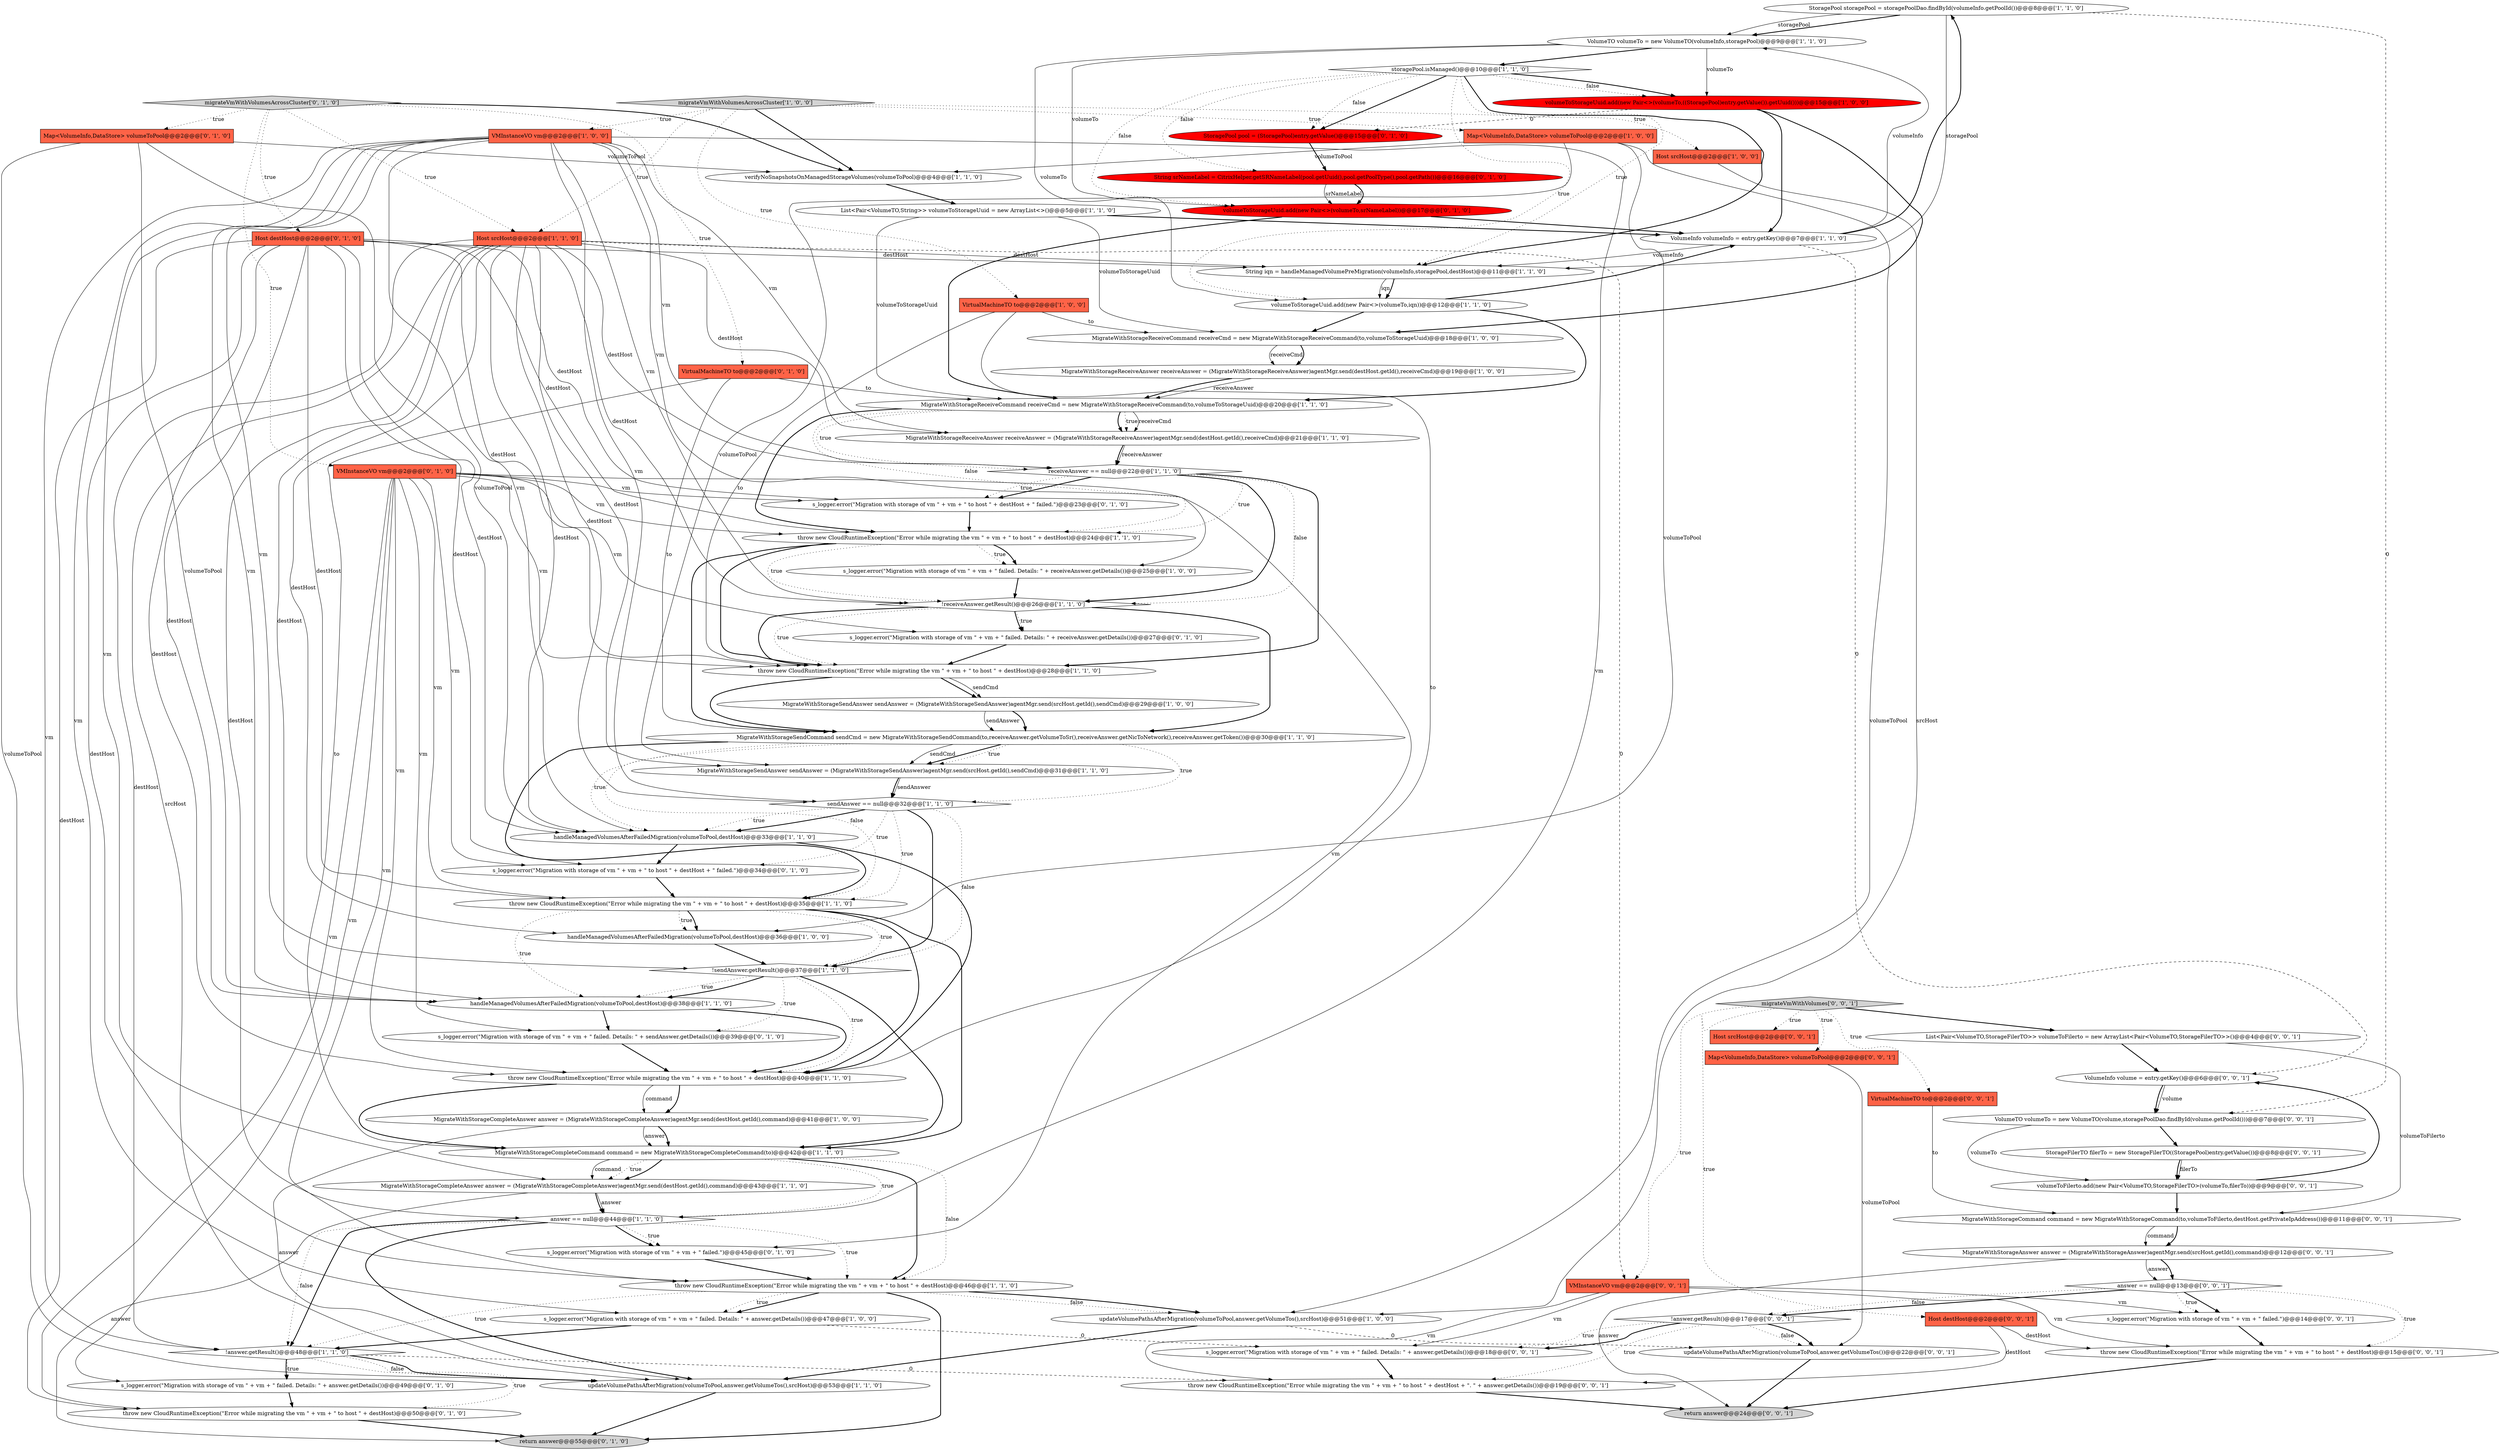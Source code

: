 digraph {
3 [style = filled, label = "VMInstanceVO vm@@@2@@@['1', '0', '0']", fillcolor = tomato, shape = box image = "AAA0AAABBB1BBB"];
55 [style = filled, label = "s_logger.error(\"Migration with storage of vm \" + vm + \" failed.\")@@@45@@@['0', '1', '0']", fillcolor = white, shape = ellipse image = "AAA0AAABBB2BBB"];
22 [style = filled, label = "updateVolumePathsAfterMigration(volumeToPool,answer.getVolumeTos(),srcHost)@@@51@@@['1', '0', '0']", fillcolor = white, shape = ellipse image = "AAA0AAABBB1BBB"];
35 [style = filled, label = "MigrateWithStorageSendAnswer sendAnswer = (MigrateWithStorageSendAnswer)agentMgr.send(srcHost.getId(),sendCmd)@@@31@@@['1', '1', '0']", fillcolor = white, shape = ellipse image = "AAA0AAABBB1BBB"];
37 [style = filled, label = "receiveAnswer == null@@@22@@@['1', '1', '0']", fillcolor = white, shape = diamond image = "AAA0AAABBB1BBB"];
18 [style = filled, label = "MigrateWithStorageCompleteCommand command = new MigrateWithStorageCompleteCommand(to)@@@42@@@['1', '1', '0']", fillcolor = white, shape = ellipse image = "AAA0AAABBB1BBB"];
25 [style = filled, label = "MigrateWithStorageSendAnswer sendAnswer = (MigrateWithStorageSendAnswer)agentMgr.send(srcHost.getId(),sendCmd)@@@29@@@['1', '0', '0']", fillcolor = white, shape = ellipse image = "AAA0AAABBB1BBB"];
45 [style = filled, label = "String srNameLabel = CitrixHelper.getSRNameLabel(pool.getUuid(),pool.getPoolType(),pool.getPath())@@@16@@@['0', '1', '0']", fillcolor = red, shape = ellipse image = "AAA1AAABBB2BBB"];
15 [style = filled, label = "throw new CloudRuntimeException(\"Error while migrating the vm \" + vm + \" to host \" + destHost)@@@24@@@['1', '1', '0']", fillcolor = white, shape = ellipse image = "AAA0AAABBB1BBB"];
29 [style = filled, label = "VolumeTO volumeTo = new VolumeTO(volumeInfo,storagePool)@@@9@@@['1', '1', '0']", fillcolor = white, shape = ellipse image = "AAA0AAABBB1BBB"];
58 [style = filled, label = "s_logger.error(\"Migration with storage of vm \" + vm + \" to host \" + destHost + \" failed.\")@@@34@@@['0', '1', '0']", fillcolor = white, shape = ellipse image = "AAA0AAABBB2BBB"];
68 [style = filled, label = "s_logger.error(\"Migration with storage of vm \" + vm + \" failed. Details: \" + answer.getDetails())@@@18@@@['0', '0', '1']", fillcolor = white, shape = ellipse image = "AAA0AAABBB3BBB"];
69 [style = filled, label = "updateVolumePathsAfterMigration(volumeToPool,answer.getVolumeTos())@@@22@@@['0', '0', '1']", fillcolor = white, shape = ellipse image = "AAA0AAABBB3BBB"];
44 [style = filled, label = "s_logger.error(\"Migration with storage of vm \" + vm + \" failed. Details: \" + receiveAnswer.getDetails())@@@27@@@['0', '1', '0']", fillcolor = white, shape = ellipse image = "AAA0AAABBB2BBB"];
23 [style = filled, label = "answer == null@@@44@@@['1', '1', '0']", fillcolor = white, shape = diamond image = "AAA0AAABBB1BBB"];
5 [style = filled, label = "handleManagedVolumesAfterFailedMigration(volumeToPool,destHost)@@@36@@@['1', '0', '0']", fillcolor = white, shape = ellipse image = "AAA0AAABBB1BBB"];
16 [style = filled, label = "MigrateWithStorageReceiveCommand receiveCmd = new MigrateWithStorageReceiveCommand(to,volumeToStorageUuid)@@@20@@@['1', '1', '0']", fillcolor = white, shape = ellipse image = "AAA0AAABBB1BBB"];
2 [style = filled, label = "VolumeInfo volumeInfo = entry.getKey()@@@7@@@['1', '1', '0']", fillcolor = white, shape = ellipse image = "AAA0AAABBB1BBB"];
43 [style = filled, label = "throw new CloudRuntimeException(\"Error while migrating the vm \" + vm + \" to host \" + destHost)@@@50@@@['0', '1', '0']", fillcolor = white, shape = ellipse image = "AAA0AAABBB2BBB"];
47 [style = filled, label = "s_logger.error(\"Migration with storage of vm \" + vm + \" to host \" + destHost + \" failed.\")@@@23@@@['0', '1', '0']", fillcolor = white, shape = ellipse image = "AAA0AAABBB2BBB"];
66 [style = filled, label = "!answer.getResult()@@@17@@@['0', '0', '1']", fillcolor = white, shape = diamond image = "AAA0AAABBB3BBB"];
75 [style = filled, label = "volumeToFilerto.add(new Pair<VolumeTO,StorageFilerTO>(volumeTo,filerTo))@@@9@@@['0', '0', '1']", fillcolor = white, shape = ellipse image = "AAA0AAABBB3BBB"];
4 [style = filled, label = "throw new CloudRuntimeException(\"Error while migrating the vm \" + vm + \" to host \" + destHost)@@@28@@@['1', '1', '0']", fillcolor = white, shape = ellipse image = "AAA0AAABBB1BBB"];
10 [style = filled, label = "MigrateWithStorageSendCommand sendCmd = new MigrateWithStorageSendCommand(to,receiveAnswer.getVolumeToSr(),receiveAnswer.getNicToNetwork(),receiveAnswer.getToken())@@@30@@@['1', '1', '0']", fillcolor = white, shape = ellipse image = "AAA0AAABBB1BBB"];
11 [style = filled, label = "!sendAnswer.getResult()@@@37@@@['1', '1', '0']", fillcolor = white, shape = diamond image = "AAA0AAABBB1BBB"];
71 [style = filled, label = "StorageFilerTO filerTo = new StorageFilerTO((StoragePool)entry.getValue())@@@8@@@['0', '0', '1']", fillcolor = white, shape = ellipse image = "AAA0AAABBB3BBB"];
0 [style = filled, label = "handleManagedVolumesAfterFailedMigration(volumeToPool,destHost)@@@33@@@['1', '1', '0']", fillcolor = white, shape = ellipse image = "AAA0AAABBB1BBB"];
59 [style = filled, label = "Map<VolumeInfo,DataStore> volumeToPool@@@2@@@['0', '0', '1']", fillcolor = tomato, shape = box image = "AAA0AAABBB3BBB"];
67 [style = filled, label = "VolumeTO volumeTo = new VolumeTO(volume,storagePoolDao.findById(volume.getPoolId()))@@@7@@@['0', '0', '1']", fillcolor = white, shape = ellipse image = "AAA0AAABBB3BBB"];
40 [style = filled, label = "handleManagedVolumesAfterFailedMigration(volumeToPool,destHost)@@@38@@@['1', '1', '0']", fillcolor = white, shape = ellipse image = "AAA0AAABBB1BBB"];
41 [style = filled, label = "throw new CloudRuntimeException(\"Error while migrating the vm \" + vm + \" to host \" + destHost)@@@40@@@['1', '1', '0']", fillcolor = white, shape = ellipse image = "AAA0AAABBB1BBB"];
63 [style = filled, label = "List<Pair<VolumeTO,StorageFilerTO>> volumeToFilerto = new ArrayList<Pair<VolumeTO,StorageFilerTO>>()@@@4@@@['0', '0', '1']", fillcolor = white, shape = ellipse image = "AAA0AAABBB3BBB"];
12 [style = filled, label = "StoragePool storagePool = storagePoolDao.findById(volumeInfo.getPoolId())@@@8@@@['1', '1', '0']", fillcolor = white, shape = ellipse image = "AAA0AAABBB1BBB"];
24 [style = filled, label = "Host srcHost@@@2@@@['1', '0', '0']", fillcolor = tomato, shape = box image = "AAA0AAABBB1BBB"];
6 [style = filled, label = "s_logger.error(\"Migration with storage of vm \" + vm + \" failed. Details: \" + answer.getDetails())@@@47@@@['1', '0', '0']", fillcolor = white, shape = ellipse image = "AAA0AAABBB1BBB"];
26 [style = filled, label = "migrateVmWithVolumesAcrossCluster['1', '0', '0']", fillcolor = lightgray, shape = diamond image = "AAA0AAABBB1BBB"];
28 [style = filled, label = "MigrateWithStorageCompleteAnswer answer = (MigrateWithStorageCompleteAnswer)agentMgr.send(destHost.getId(),command)@@@43@@@['1', '1', '0']", fillcolor = white, shape = ellipse image = "AAA0AAABBB1BBB"];
30 [style = filled, label = "updateVolumePathsAfterMigration(volumeToPool,answer.getVolumeTos(),srcHost)@@@53@@@['1', '1', '0']", fillcolor = white, shape = ellipse image = "AAA0AAABBB1BBB"];
39 [style = filled, label = "volumeToStorageUuid.add(new Pair<>(volumeTo,((StoragePool)entry.getValue()).getUuid()))@@@15@@@['1', '0', '0']", fillcolor = red, shape = ellipse image = "AAA1AAABBB1BBB"];
42 [style = filled, label = "!answer.getResult()@@@48@@@['1', '1', '0']", fillcolor = white, shape = diamond image = "AAA0AAABBB1BBB"];
49 [style = filled, label = "s_logger.error(\"Migration with storage of vm \" + vm + \" failed. Details: \" + answer.getDetails())@@@49@@@['0', '1', '0']", fillcolor = white, shape = ellipse image = "AAA0AAABBB2BBB"];
52 [style = filled, label = "volumeToStorageUuid.add(new Pair<>(volumeTo,srNameLabel))@@@17@@@['0', '1', '0']", fillcolor = red, shape = ellipse image = "AAA1AAABBB2BBB"];
61 [style = filled, label = "VolumeInfo volume = entry.getKey()@@@6@@@['0', '0', '1']", fillcolor = white, shape = ellipse image = "AAA0AAABBB3BBB"];
8 [style = filled, label = "s_logger.error(\"Migration with storage of vm \" + vm + \" failed. Details: \" + receiveAnswer.getDetails())@@@25@@@['1', '0', '0']", fillcolor = white, shape = ellipse image = "AAA0AAABBB1BBB"];
19 [style = filled, label = "String iqn = handleManagedVolumePreMigration(volumeInfo,storagePool,destHost)@@@11@@@['1', '1', '0']", fillcolor = white, shape = ellipse image = "AAA0AAABBB1BBB"];
70 [style = filled, label = "Host srcHost@@@2@@@['0', '0', '1']", fillcolor = tomato, shape = box image = "AAA0AAABBB3BBB"];
46 [style = filled, label = "s_logger.error(\"Migration with storage of vm \" + vm + \" failed. Details: \" + sendAnswer.getDetails())@@@39@@@['0', '1', '0']", fillcolor = white, shape = ellipse image = "AAA0AAABBB2BBB"];
33 [style = filled, label = "volumeToStorageUuid.add(new Pair<>(volumeTo,iqn))@@@12@@@['1', '1', '0']", fillcolor = white, shape = ellipse image = "AAA0AAABBB1BBB"];
62 [style = filled, label = "migrateVmWithVolumes['0', '0', '1']", fillcolor = lightgray, shape = diamond image = "AAA0AAABBB3BBB"];
48 [style = filled, label = "VMInstanceVO vm@@@2@@@['0', '1', '0']", fillcolor = tomato, shape = box image = "AAA0AAABBB2BBB"];
50 [style = filled, label = "StoragePool pool = (StoragePool)entry.getValue()@@@15@@@['0', '1', '0']", fillcolor = red, shape = ellipse image = "AAA1AAABBB2BBB"];
72 [style = filled, label = "VirtualMachineTO to@@@2@@@['0', '0', '1']", fillcolor = tomato, shape = box image = "AAA0AAABBB3BBB"];
14 [style = filled, label = "throw new CloudRuntimeException(\"Error while migrating the vm \" + vm + \" to host \" + destHost)@@@35@@@['1', '1', '0']", fillcolor = white, shape = ellipse image = "AAA0AAABBB1BBB"];
74 [style = filled, label = "VMInstanceVO vm@@@2@@@['0', '0', '1']", fillcolor = tomato, shape = box image = "AAA0AAABBB3BBB"];
7 [style = filled, label = "MigrateWithStorageReceiveCommand receiveCmd = new MigrateWithStorageReceiveCommand(to,volumeToStorageUuid)@@@18@@@['1', '0', '0']", fillcolor = white, shape = ellipse image = "AAA0AAABBB1BBB"];
65 [style = filled, label = "throw new CloudRuntimeException(\"Error while migrating the vm \" + vm + \" to host \" + destHost + \". \" + answer.getDetails())@@@19@@@['0', '0', '1']", fillcolor = white, shape = ellipse image = "AAA0AAABBB3BBB"];
78 [style = filled, label = "return answer@@@24@@@['0', '0', '1']", fillcolor = lightgray, shape = ellipse image = "AAA0AAABBB3BBB"];
27 [style = filled, label = "MigrateWithStorageReceiveAnswer receiveAnswer = (MigrateWithStorageReceiveAnswer)agentMgr.send(destHost.getId(),receiveCmd)@@@21@@@['1', '1', '0']", fillcolor = white, shape = ellipse image = "AAA0AAABBB1BBB"];
13 [style = filled, label = "MigrateWithStorageReceiveAnswer receiveAnswer = (MigrateWithStorageReceiveAnswer)agentMgr.send(destHost.getId(),receiveCmd)@@@19@@@['1', '0', '0']", fillcolor = white, shape = ellipse image = "AAA0AAABBB1BBB"];
20 [style = filled, label = "sendAnswer == null@@@32@@@['1', '1', '0']", fillcolor = white, shape = diamond image = "AAA0AAABBB1BBB"];
36 [style = filled, label = "MigrateWithStorageCompleteAnswer answer = (MigrateWithStorageCompleteAnswer)agentMgr.send(destHost.getId(),command)@@@41@@@['1', '0', '0']", fillcolor = white, shape = ellipse image = "AAA0AAABBB1BBB"];
54 [style = filled, label = "migrateVmWithVolumesAcrossCluster['0', '1', '0']", fillcolor = lightgray, shape = diamond image = "AAA0AAABBB2BBB"];
38 [style = filled, label = "storagePool.isManaged()@@@10@@@['1', '1', '0']", fillcolor = white, shape = diamond image = "AAA0AAABBB1BBB"];
57 [style = filled, label = "return answer@@@55@@@['0', '1', '0']", fillcolor = lightgray, shape = ellipse image = "AAA0AAABBB2BBB"];
79 [style = filled, label = "answer == null@@@13@@@['0', '0', '1']", fillcolor = white, shape = diamond image = "AAA0AAABBB3BBB"];
53 [style = filled, label = "VirtualMachineTO to@@@2@@@['0', '1', '0']", fillcolor = tomato, shape = box image = "AAA0AAABBB2BBB"];
34 [style = filled, label = "Host srcHost@@@2@@@['1', '1', '0']", fillcolor = tomato, shape = box image = "AAA0AAABBB1BBB"];
76 [style = filled, label = "MigrateWithStorageAnswer answer = (MigrateWithStorageAnswer)agentMgr.send(srcHost.getId(),command)@@@12@@@['0', '0', '1']", fillcolor = white, shape = ellipse image = "AAA0AAABBB3BBB"];
9 [style = filled, label = "throw new CloudRuntimeException(\"Error while migrating the vm \" + vm + \" to host \" + destHost)@@@46@@@['1', '1', '0']", fillcolor = white, shape = ellipse image = "AAA0AAABBB1BBB"];
64 [style = filled, label = "MigrateWithStorageCommand command = new MigrateWithStorageCommand(to,volumeToFilerto,destHost.getPrivateIpAddress())@@@11@@@['0', '0', '1']", fillcolor = white, shape = ellipse image = "AAA0AAABBB3BBB"];
60 [style = filled, label = "throw new CloudRuntimeException(\"Error while migrating the vm \" + vm + \" to host \" + destHost)@@@15@@@['0', '0', '1']", fillcolor = white, shape = ellipse image = "AAA0AAABBB3BBB"];
32 [style = filled, label = "Map<VolumeInfo,DataStore> volumeToPool@@@2@@@['1', '0', '0']", fillcolor = tomato, shape = box image = "AAA0AAABBB1BBB"];
77 [style = filled, label = "s_logger.error(\"Migration with storage of vm \" + vm + \" failed.\")@@@14@@@['0', '0', '1']", fillcolor = white, shape = ellipse image = "AAA0AAABBB3BBB"];
73 [style = filled, label = "Host destHost@@@2@@@['0', '0', '1']", fillcolor = tomato, shape = box image = "AAA0AAABBB3BBB"];
17 [style = filled, label = "verifyNoSnapshotsOnManagedStorageVolumes(volumeToPool)@@@4@@@['1', '1', '0']", fillcolor = white, shape = ellipse image = "AAA0AAABBB1BBB"];
51 [style = filled, label = "Map<VolumeInfo,DataStore> volumeToPool@@@2@@@['0', '1', '0']", fillcolor = tomato, shape = box image = "AAA0AAABBB2BBB"];
21 [style = filled, label = "List<Pair<VolumeTO,String>> volumeToStorageUuid = new ArrayList<>()@@@5@@@['1', '1', '0']", fillcolor = white, shape = ellipse image = "AAA0AAABBB1BBB"];
31 [style = filled, label = "VirtualMachineTO to@@@2@@@['1', '0', '0']", fillcolor = tomato, shape = box image = "AAA0AAABBB1BBB"];
56 [style = filled, label = "Host destHost@@@2@@@['0', '1', '0']", fillcolor = tomato, shape = box image = "AAA0AAABBB2BBB"];
1 [style = filled, label = "!receiveAnswer.getResult()@@@26@@@['1', '1', '0']", fillcolor = white, shape = diamond image = "AAA0AAABBB1BBB"];
62->73 [style = dotted, label="true"];
2->19 [style = solid, label="volumeInfo"];
56->41 [style = solid, label="destHost"];
15->10 [style = bold, label=""];
66->68 [style = dotted, label="true"];
11->41 [style = dotted, label="true"];
73->60 [style = solid, label="destHost"];
4->25 [style = bold, label=""];
79->66 [style = bold, label=""];
3->23 [style = solid, label="vm"];
16->15 [style = dotted, label="false"];
20->0 [style = dotted, label="true"];
20->0 [style = bold, label=""];
51->30 [style = solid, label="volumeToPool"];
4->25 [style = solid, label="sendCmd"];
34->27 [style = solid, label="destHost"];
34->35 [style = solid, label="destHost"];
56->4 [style = solid, label="destHost"];
38->19 [style = dotted, label="true"];
10->35 [style = bold, label=""];
38->52 [style = dotted, label="false"];
11->40 [style = dotted, label="true"];
23->42 [style = dotted, label="false"];
34->74 [style = dashed, label="0"];
67->71 [style = bold, label=""];
37->1 [style = dotted, label="false"];
74->77 [style = solid, label="vm"];
79->66 [style = dotted, label="false"];
38->39 [style = bold, label=""];
69->78 [style = bold, label=""];
22->30 [style = bold, label=""];
13->16 [style = solid, label="receiveAnswer"];
31->7 [style = solid, label="to"];
9->6 [style = bold, label=""];
21->2 [style = bold, label=""];
38->45 [style = dotted, label="false"];
38->50 [style = bold, label=""];
8->1 [style = bold, label=""];
60->78 [style = bold, label=""];
32->5 [style = solid, label="volumeToPool"];
54->51 [style = dotted, label="true"];
3->40 [style = solid, label="vm"];
35->20 [style = solid, label="sendAnswer"];
45->52 [style = solid, label="srNameLabel"];
15->8 [style = dotted, label="true"];
54->56 [style = dotted, label="true"];
36->18 [style = solid, label="answer"];
56->19 [style = solid, label="destHost"];
10->20 [style = dotted, label="true"];
26->24 [style = dotted, label="true"];
38->39 [style = dotted, label="false"];
36->18 [style = bold, label=""];
48->47 [style = solid, label="vm"];
50->45 [style = bold, label=""];
77->60 [style = bold, label=""];
19->33 [style = solid, label="iqn"];
14->11 [style = dotted, label="true"];
34->0 [style = solid, label="destHost"];
25->10 [style = bold, label=""];
39->50 [style = dashed, label="0"];
3->6 [style = solid, label="vm"];
1->44 [style = dotted, label="true"];
79->77 [style = dotted, label="true"];
64->76 [style = solid, label="command"];
18->9 [style = dotted, label="false"];
17->21 [style = bold, label=""];
3->8 [style = solid, label="vm"];
36->30 [style = solid, label="answer"];
51->40 [style = solid, label="volumeToPool"];
38->33 [style = dotted, label="true"];
11->46 [style = dotted, label="true"];
28->23 [style = solid, label="answer"];
33->7 [style = bold, label=""];
18->23 [style = dotted, label="true"];
29->33 [style = solid, label="volumeTo"];
21->7 [style = solid, label="volumeToStorageUuid"];
1->4 [style = bold, label=""];
33->16 [style = bold, label=""];
62->74 [style = dotted, label="true"];
6->68 [style = dashed, label="0"];
20->58 [style = dotted, label="true"];
31->4 [style = solid, label="to"];
23->30 [style = bold, label=""];
21->16 [style = solid, label="volumeToStorageUuid"];
26->17 [style = bold, label=""];
1->44 [style = bold, label=""];
3->11 [style = solid, label="vm"];
10->14 [style = bold, label=""];
35->20 [style = bold, label=""];
76->78 [style = solid, label="answer"];
0->58 [style = bold, label=""];
37->1 [style = bold, label=""];
34->20 [style = solid, label="destHost"];
48->9 [style = solid, label="vm"];
71->75 [style = solid, label="filerTo"];
59->69 [style = solid, label="volumeToPool"];
64->76 [style = bold, label=""];
23->55 [style = dotted, label="true"];
67->75 [style = solid, label="volumeTo"];
54->17 [style = bold, label=""];
3->20 [style = solid, label="vm"];
1->4 [style = dotted, label="true"];
9->42 [style = dotted, label="true"];
66->69 [style = dotted, label="false"];
75->61 [style = bold, label=""];
48->15 [style = solid, label="vm"];
48->49 [style = solid, label="vm"];
71->75 [style = bold, label=""];
75->64 [style = bold, label=""];
13->16 [style = bold, label=""];
18->28 [style = bold, label=""];
76->79 [style = solid, label="answer"];
11->18 [style = bold, label=""];
46->41 [style = bold, label=""];
65->78 [style = bold, label=""];
26->3 [style = dotted, label="true"];
66->69 [style = bold, label=""];
23->9 [style = dotted, label="true"];
54->53 [style = dotted, label="true"];
3->0 [style = solid, label="vm"];
2->61 [style = dashed, label="0"];
31->41 [style = solid, label="to"];
12->29 [style = bold, label=""];
22->69 [style = dashed, label="0"];
44->4 [style = bold, label=""];
39->7 [style = bold, label=""];
26->32 [style = dotted, label="true"];
42->43 [style = dotted, label="true"];
18->9 [style = bold, label=""];
10->0 [style = dotted, label="true"];
14->18 [style = bold, label=""];
29->38 [style = bold, label=""];
5->11 [style = bold, label=""];
34->42 [style = solid, label="destHost"];
9->22 [style = dotted, label="false"];
45->52 [style = bold, label=""];
48->46 [style = solid, label="vm"];
3->37 [style = solid, label="vm"];
48->58 [style = solid, label="vm"];
53->10 [style = solid, label="to"];
55->9 [style = bold, label=""];
54->34 [style = dotted, label="true"];
37->47 [style = bold, label=""];
34->30 [style = solid, label="srcHost"];
19->33 [style = bold, label=""];
9->22 [style = bold, label=""];
51->0 [style = solid, label="volumeToPool"];
4->10 [style = bold, label=""];
62->59 [style = dotted, label="true"];
16->27 [style = bold, label=""];
63->64 [style = solid, label="volumeToFilerto"];
48->44 [style = solid, label="vm"];
48->4 [style = solid, label="vm"];
32->35 [style = solid, label="volumeToPool"];
3->28 [style = solid, label="vm"];
58->14 [style = bold, label=""];
38->50 [style = dotted, label="false"];
29->39 [style = solid, label="volumeTo"];
28->57 [style = solid, label="answer"];
6->42 [style = bold, label=""];
3->27 [style = solid, label="vm"];
68->65 [style = bold, label=""];
24->22 [style = solid, label="srcHost"];
20->14 [style = dotted, label="true"];
54->48 [style = dotted, label="true"];
37->15 [style = dotted, label="true"];
12->67 [style = dashed, label="0"];
10->35 [style = dotted, label="true"];
38->19 [style = bold, label=""];
3->42 [style = solid, label="vm"];
23->42 [style = bold, label=""];
14->40 [style = dotted, label="true"];
0->41 [style = bold, label=""];
74->60 [style = solid, label="vm"];
26->31 [style = dotted, label="true"];
27->37 [style = bold, label=""];
34->5 [style = solid, label="destHost"];
2->29 [style = solid, label="volumeInfo"];
56->58 [style = solid, label="destHost"];
41->36 [style = bold, label=""];
12->29 [style = solid, label="storagePool"];
53->18 [style = solid, label="to"];
52->16 [style = bold, label=""];
14->5 [style = dotted, label="true"];
42->49 [style = dotted, label="true"];
12->19 [style = solid, label="storagePool"];
28->23 [style = bold, label=""];
39->2 [style = bold, label=""];
56->40 [style = solid, label="destHost"];
34->40 [style = solid, label="destHost"];
48->55 [style = solid, label="vm"];
18->28 [style = solid, label="command"];
16->27 [style = dotted, label="true"];
32->22 [style = solid, label="volumeToPool"];
48->43 [style = solid, label="vm"];
48->41 [style = solid, label="vm"];
63->61 [style = bold, label=""];
56->15 [style = solid, label="destHost"];
56->14 [style = solid, label="destHost"];
41->18 [style = bold, label=""];
74->68 [style = solid, label="vm"];
15->8 [style = bold, label=""];
33->2 [style = bold, label=""];
14->41 [style = bold, label=""];
62->70 [style = dotted, label="true"];
61->67 [style = bold, label=""];
7->13 [style = solid, label="receiveCmd"];
14->5 [style = bold, label=""];
20->11 [style = bold, label=""];
7->13 [style = bold, label=""];
16->15 [style = bold, label=""];
56->0 [style = solid, label="destHost"];
16->37 [style = dotted, label="true"];
47->15 [style = bold, label=""];
41->36 [style = solid, label="command"];
43->57 [style = bold, label=""];
32->17 [style = solid, label="volumeToPool"];
9->57 [style = bold, label=""];
26->34 [style = dotted, label="true"];
42->30 [style = dotted, label="false"];
30->57 [style = bold, label=""];
66->68 [style = bold, label=""];
62->63 [style = bold, label=""];
74->65 [style = solid, label="vm"];
27->37 [style = solid, label="receiveAnswer"];
10->14 [style = dotted, label="false"];
79->60 [style = dotted, label="true"];
52->2 [style = bold, label=""];
51->17 [style = solid, label="volumeToPool"];
10->35 [style = solid, label="sendCmd"];
11->40 [style = bold, label=""];
9->6 [style = dotted, label="true"];
34->1 [style = solid, label="destHost"];
49->43 [style = bold, label=""];
37->4 [style = bold, label=""];
2->12 [style = bold, label=""];
79->77 [style = bold, label=""];
34->37 [style = solid, label="destHost"];
73->65 [style = solid, label="destHost"];
34->23 [style = solid, label="destHost"];
40->46 [style = bold, label=""];
56->43 [style = solid, label="destHost"];
3->1 [style = solid, label="vm"];
56->9 [style = solid, label="destHost"];
42->30 [style = bold, label=""];
25->10 [style = solid, label="sendAnswer"];
56->47 [style = solid, label="destHost"];
72->64 [style = solid, label="to"];
48->14 [style = solid, label="vm"];
34->19 [style = solid, label="destHost"];
15->1 [style = dotted, label="true"];
18->28 [style = dotted, label="true"];
62->72 [style = dotted, label="true"];
40->41 [style = bold, label=""];
15->4 [style = bold, label=""];
37->47 [style = dotted, label="true"];
53->16 [style = solid, label="to"];
16->27 [style = solid, label="receiveCmd"];
20->11 [style = dotted, label="false"];
42->49 [style = bold, label=""];
76->79 [style = bold, label=""];
29->52 [style = solid, label="volumeTo"];
66->65 [style = dotted, label="true"];
61->67 [style = solid, label="volume"];
42->65 [style = dashed, label="0"];
1->10 [style = bold, label=""];
23->55 [style = bold, label=""];
}
